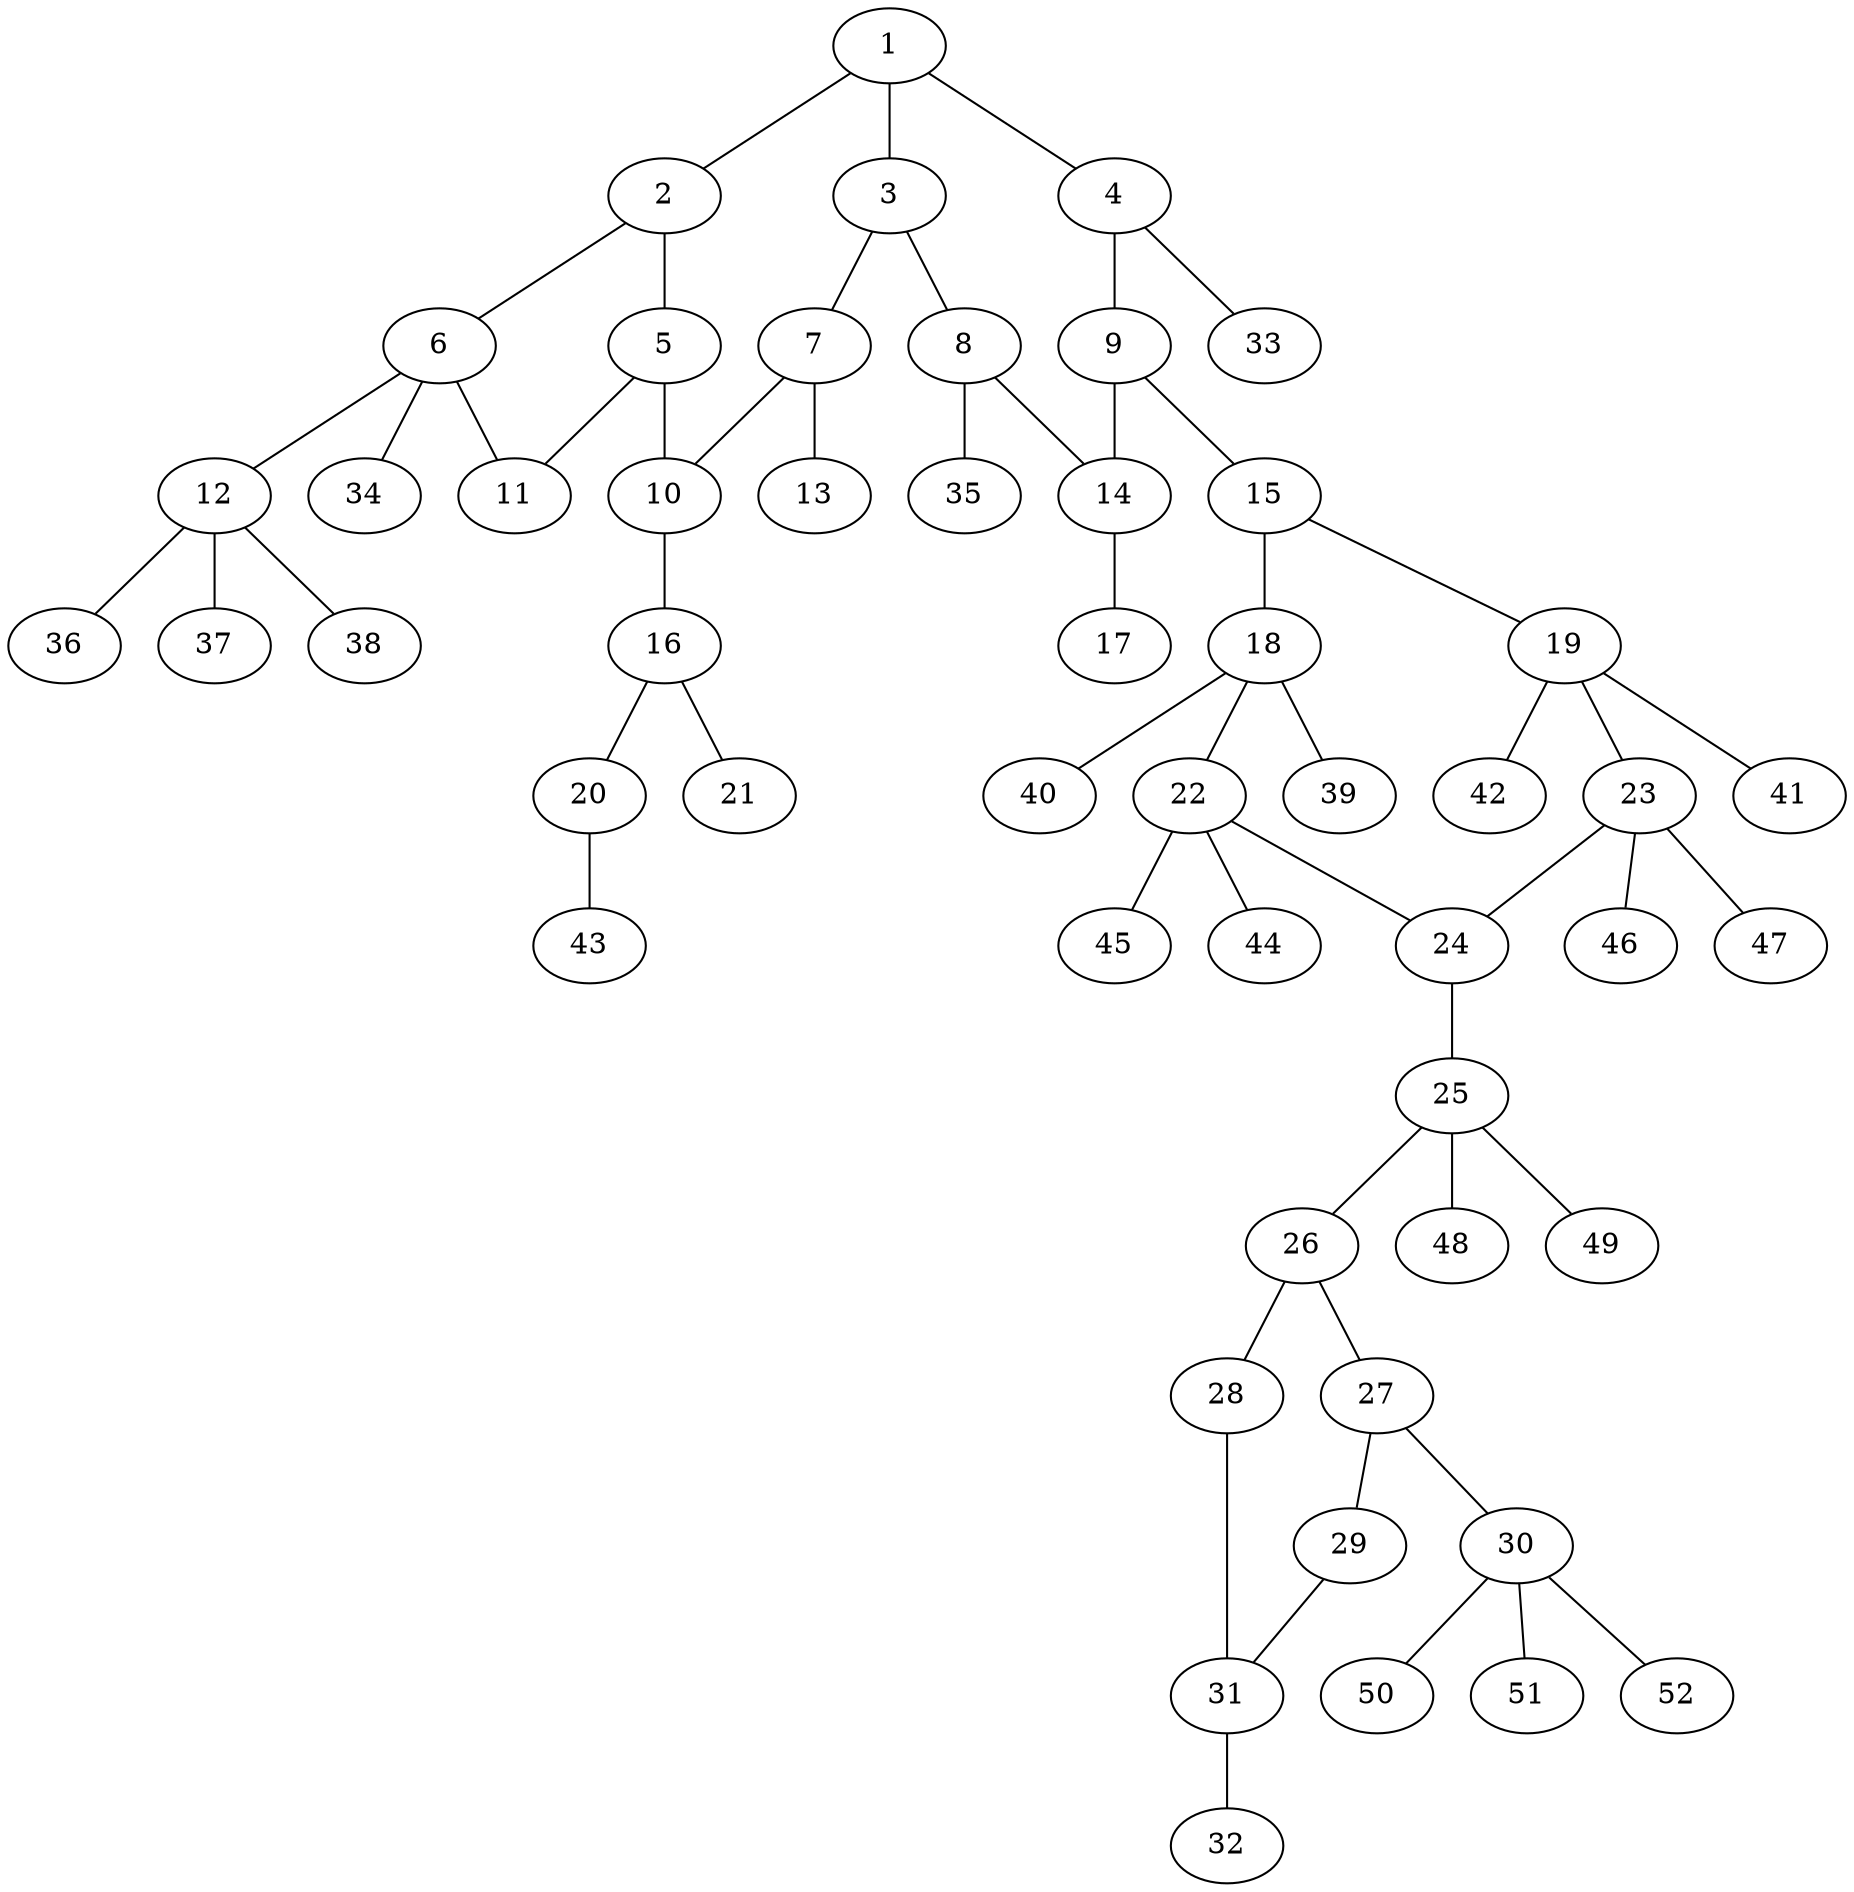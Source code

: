 graph molecule_1403 {
	1	 [chem=C];
	2	 [chem=N];
	1 -- 2	 [valence=1];
	3	 [chem=C];
	1 -- 3	 [valence=2];
	4	 [chem=C];
	1 -- 4	 [valence=1];
	5	 [chem=C];
	2 -- 5	 [valence=1];
	6	 [chem=C];
	2 -- 6	 [valence=1];
	7	 [chem=C];
	3 -- 7	 [valence=1];
	8	 [chem=C];
	3 -- 8	 [valence=1];
	9	 [chem=C];
	4 -- 9	 [valence=2];
	33	 [chem=H];
	4 -- 33	 [valence=1];
	10	 [chem=C];
	5 -- 10	 [valence=2];
	11	 [chem=S];
	5 -- 11	 [valence=1];
	6 -- 11	 [valence=1];
	12	 [chem=C];
	6 -- 12	 [valence=1];
	34	 [chem=H];
	6 -- 34	 [valence=1];
	7 -- 10	 [valence=1];
	13	 [chem=O];
	7 -- 13	 [valence=2];
	14	 [chem=C];
	8 -- 14	 [valence=2];
	35	 [chem=H];
	8 -- 35	 [valence=1];
	9 -- 14	 [valence=1];
	15	 [chem=N];
	9 -- 15	 [valence=1];
	16	 [chem=C];
	10 -- 16	 [valence=1];
	36	 [chem=H];
	12 -- 36	 [valence=1];
	37	 [chem=H];
	12 -- 37	 [valence=1];
	38	 [chem=H];
	12 -- 38	 [valence=1];
	17	 [chem=F];
	14 -- 17	 [valence=1];
	18	 [chem=C];
	15 -- 18	 [valence=1];
	19	 [chem=C];
	15 -- 19	 [valence=1];
	20	 [chem=O];
	16 -- 20	 [valence=1];
	21	 [chem=O];
	16 -- 21	 [valence=2];
	22	 [chem=C];
	18 -- 22	 [valence=1];
	39	 [chem=H];
	18 -- 39	 [valence=1];
	40	 [chem=H];
	18 -- 40	 [valence=1];
	23	 [chem=C];
	19 -- 23	 [valence=1];
	41	 [chem=H];
	19 -- 41	 [valence=1];
	42	 [chem=H];
	19 -- 42	 [valence=1];
	43	 [chem=H];
	20 -- 43	 [valence=1];
	24	 [chem=N];
	22 -- 24	 [valence=1];
	44	 [chem=H];
	22 -- 44	 [valence=1];
	45	 [chem=H];
	22 -- 45	 [valence=1];
	23 -- 24	 [valence=1];
	46	 [chem=H];
	23 -- 46	 [valence=1];
	47	 [chem=H];
	23 -- 47	 [valence=1];
	25	 [chem=C];
	24 -- 25	 [valence=1];
	26	 [chem=C];
	25 -- 26	 [valence=1];
	48	 [chem=H];
	25 -- 48	 [valence=1];
	49	 [chem=H];
	25 -- 49	 [valence=1];
	27	 [chem=C];
	26 -- 27	 [valence=2];
	28	 [chem=O];
	26 -- 28	 [valence=1];
	29	 [chem=O];
	27 -- 29	 [valence=1];
	30	 [chem=C];
	27 -- 30	 [valence=1];
	31	 [chem=C];
	28 -- 31	 [valence=1];
	29 -- 31	 [valence=1];
	50	 [chem=H];
	30 -- 50	 [valence=1];
	51	 [chem=H];
	30 -- 51	 [valence=1];
	52	 [chem=H];
	30 -- 52	 [valence=1];
	32	 [chem=O];
	31 -- 32	 [valence=2];
}

